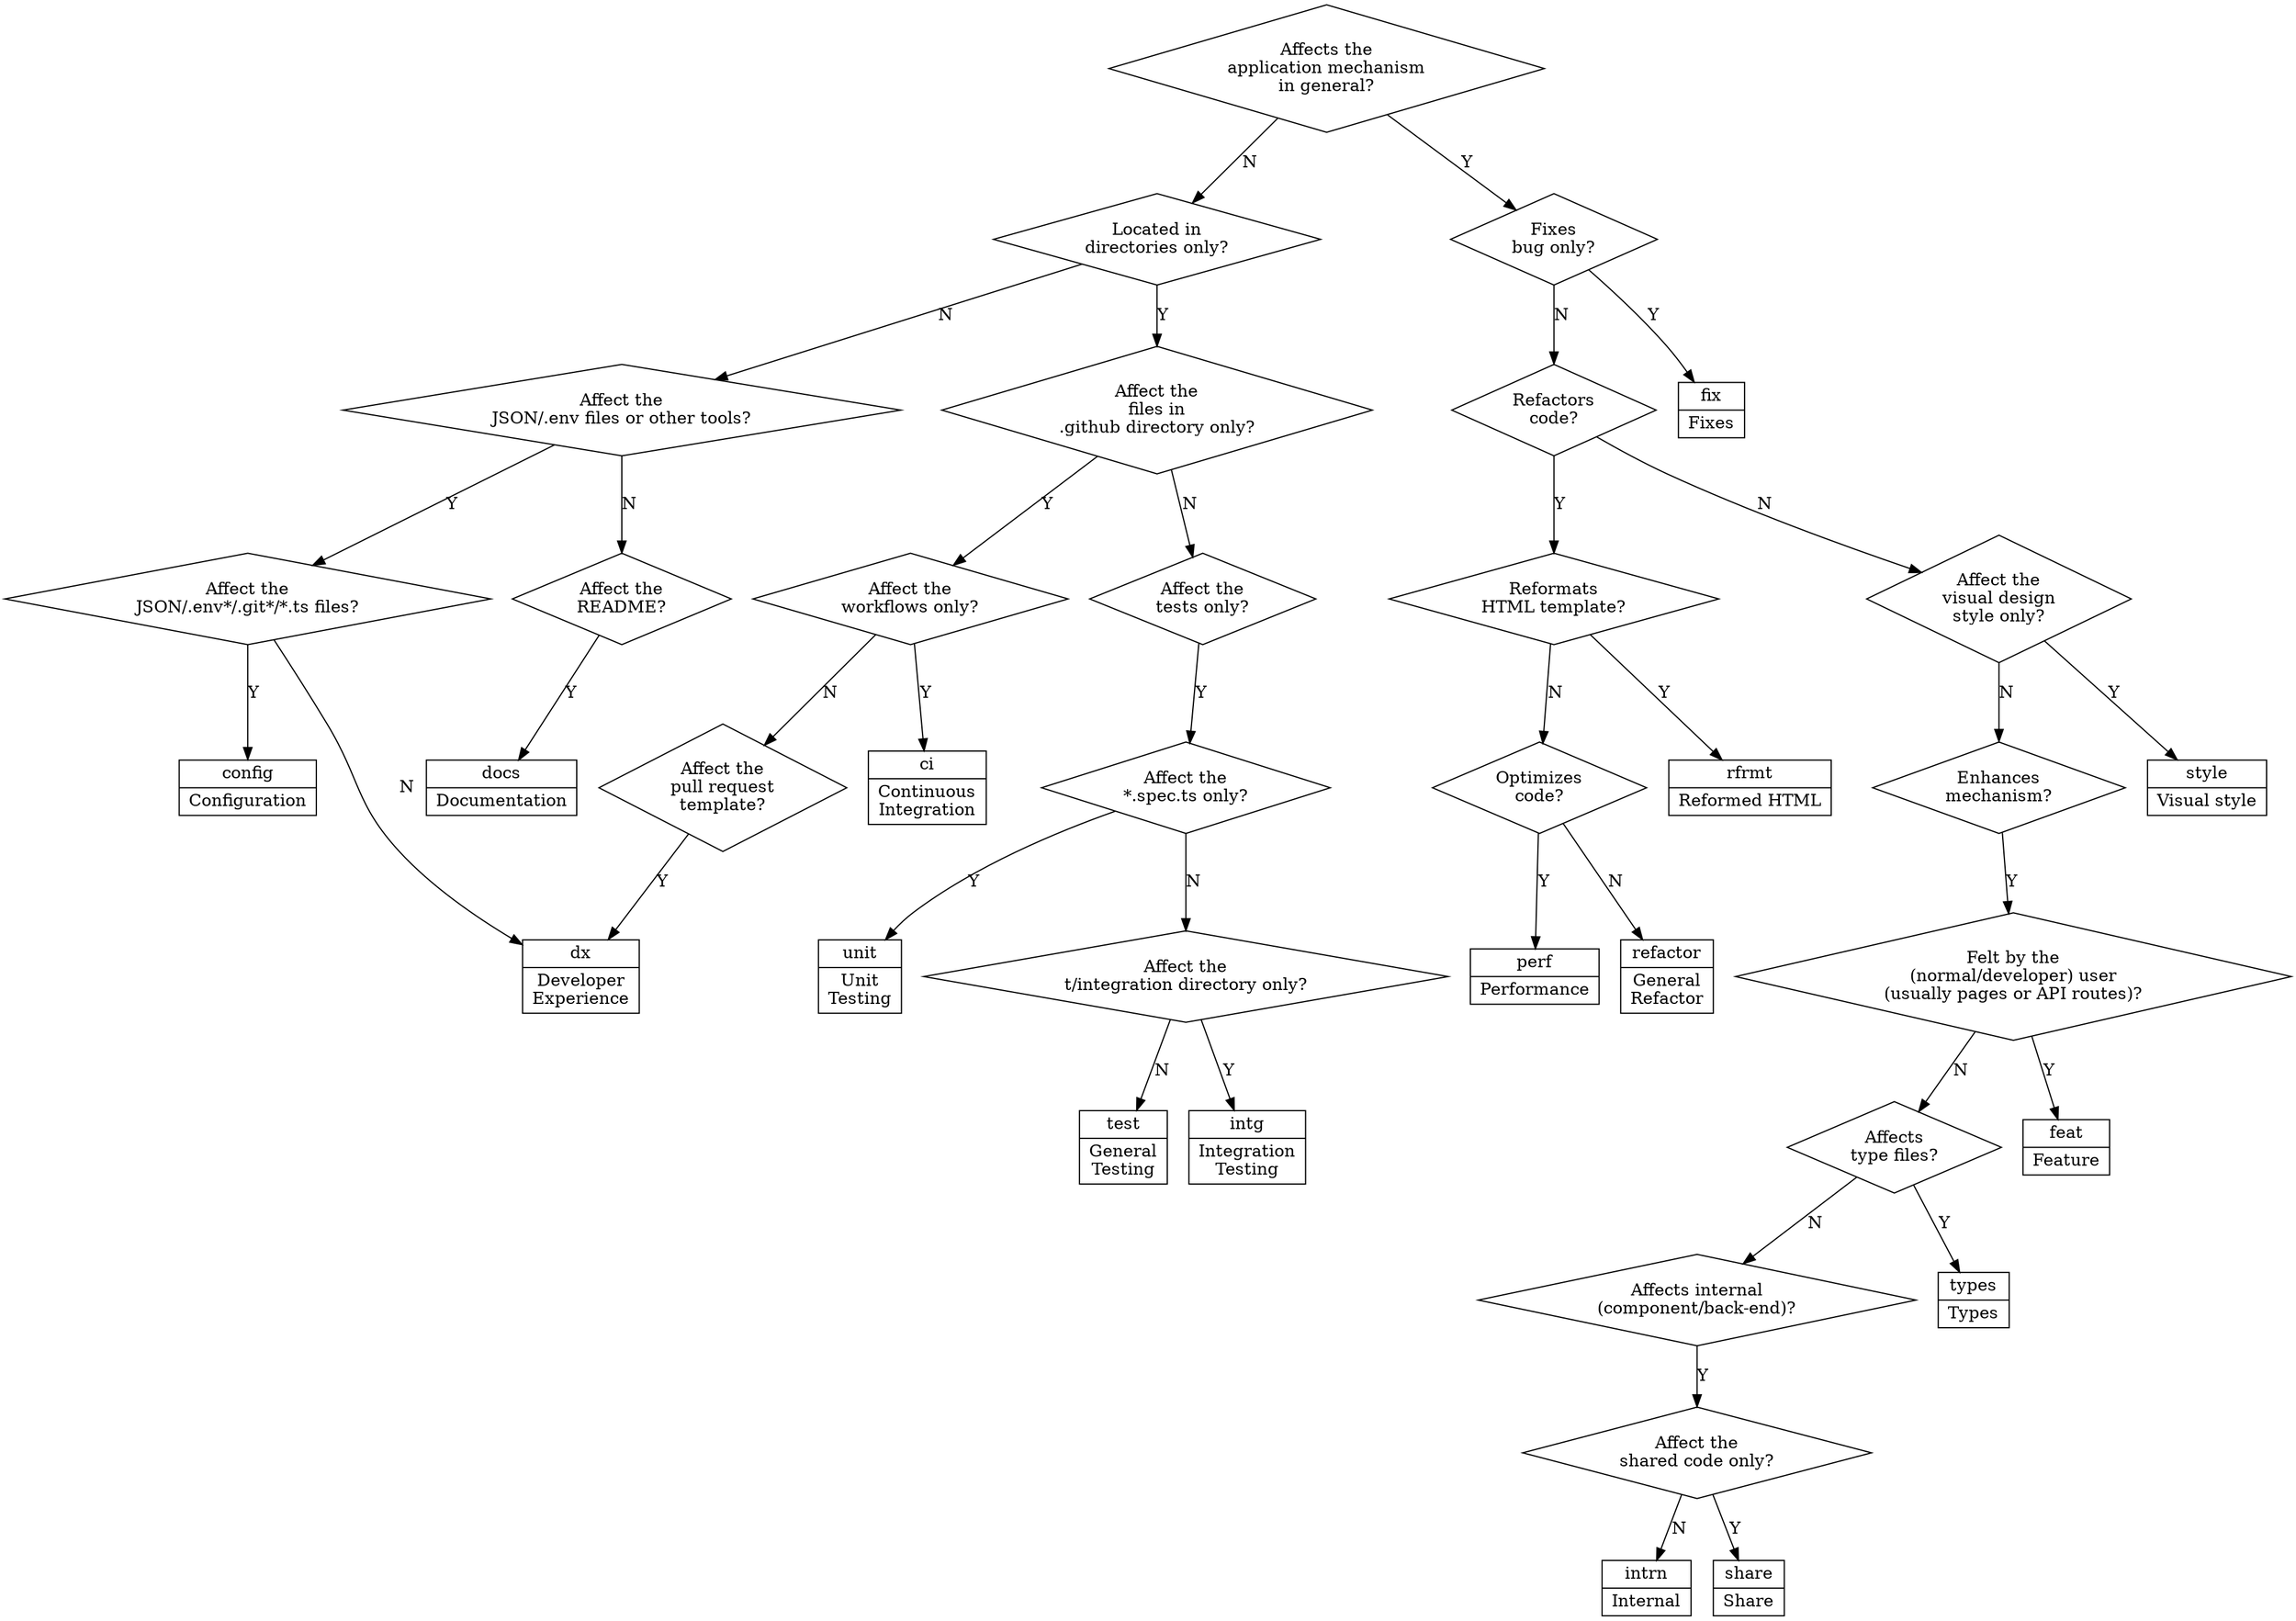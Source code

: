 // Command to compile: dot -T png dx/commit_type_guide.dot -o dx/commit_type_guide.png
digraph {
	node [ shape="record" ]

	{
		node [ shape = "diamond" ]
		affects_application [ label = "Affects the\napplication mechanism\nin general?" ]
		is_directory_only [ label = "Located in\ndirectories only?" ]
		affects_tooling [ label = "Affect the\nJSON/.env files or other tools?" ]
		affects_config [ label = "Affect the\nJSON/.env*/.git*/*.ts files?" ]
		affects_readme [ label = "Affect the\nREADME?" ]
		affects_workflow_or_template [ label = "Affect the\nfiles in\n.github directory only?" ]
		affects_tests [ label = "Affect the\ntests only?" ]
		affects_unit_tests [ label = "Affect the\n*.spec.ts only?" ]
		affects_intg_tests [ label = "Affect the\nt/integration directory only?" ]
		affects_ci [ label = "Affect the\nworkflows only?" ]
		affects_pr_template [ label = "Affect the\npull request\ntemplate?" ]
		squash_bug [ label = "Fixes\nbug only?" ]
		refactor_code [ label = "Refactors\ncode?" ]
		affects_html_structure [ label = "Reformats\nHTML template?" ]
		optimize_code [ label = "Optimizes\ncode?" ]
		affects_style [ label = "Affect the\nvisual design\nstyle only?" ]
		does_enhance [ label = "Enhances\nmechanism?" ]
		affects_user [
			label = "Felt by the\n(normal/developer) user\n(usually pages or API routes)?"
		]
		affects_types [ label = "Affects\ntype files?" ]
		affects_internals [ label = "Affects internal\n(component/back-end)?" ]
		affects_shared [ label = "Affect the\nshared code only?" ]
	}

	config [ label = "{config|Configuration}" ]
	docs [ label = "{docs|Documentation}" ]
	ci [ label = "{ci|Continuous\nIntegration}" ]
	dx [ label = "{dx|Developer\nExperience}" ]
	style [ label = "{style|Visual style}" ]
	test [ label = "{test|General\nTesting}" ]
	unit [ label = "{unit|Unit\nTesting}" ]
	intg [ label = "{intg|Integration\nTesting}" ]
	fix [ label = "{fix|Fixes}" ]
	refactor [ label = "{refactor|General\nRefactor}" ]
	perf [ label = "{perf|Performance}" ]
	rfrmt [ label = "{rfrmt|Reformed HTML}" ]
	feat [ label = "{feat|Feature}" ]
	types [ label = "{types|Types}" ]
	intrn [ label = "{intrn|Internal}" ]
	share [ label = "{share|Share}" ]

	{
		edge [ label = "Y" ]
		affects_application -> squash_bug
		is_directory_only -> affects_workflow_or_template
		affects_workflow_or_template -> affects_ci
		affects_tooling -> affects_config
		affects_config -> config
		affects_readme -> docs
		affects_ci -> ci
		affects_pr_template -> dx
		affects_tests -> affects_unit_tests
		affects_unit_tests -> unit
		affects_intg_tests -> intg
		squash_bug -> fix
		refactor_code -> affects_html_structure
		affects_html_structure -> rfrmt
		optimize_code -> perf
		affects_style -> style
		does_enhance -> affects_user
		affects_user -> feat
		affects_types -> types
		affects_internals -> affects_shared
		affects_shared -> share
	}

	{
		edge [ label = "N" ]
		affects_application -> is_directory_only
		is_directory_only -> affects_tooling
		affects_tooling -> affects_readme
		affects_workflow_or_template -> affects_tests
		affects_ci -> affects_pr_template
		affects_config -> dx
		affects_unit_tests -> affects_intg_tests
		affects_intg_tests -> test
		squash_bug -> refactor_code
		affects_html_structure -> optimize_code
		optimize_code -> refactor
		refactor_code -> affects_style
		affects_style -> does_enhance
		affects_user -> affects_types
		affects_types -> affects_internals
		affects_shared -> intrn
	}
}
